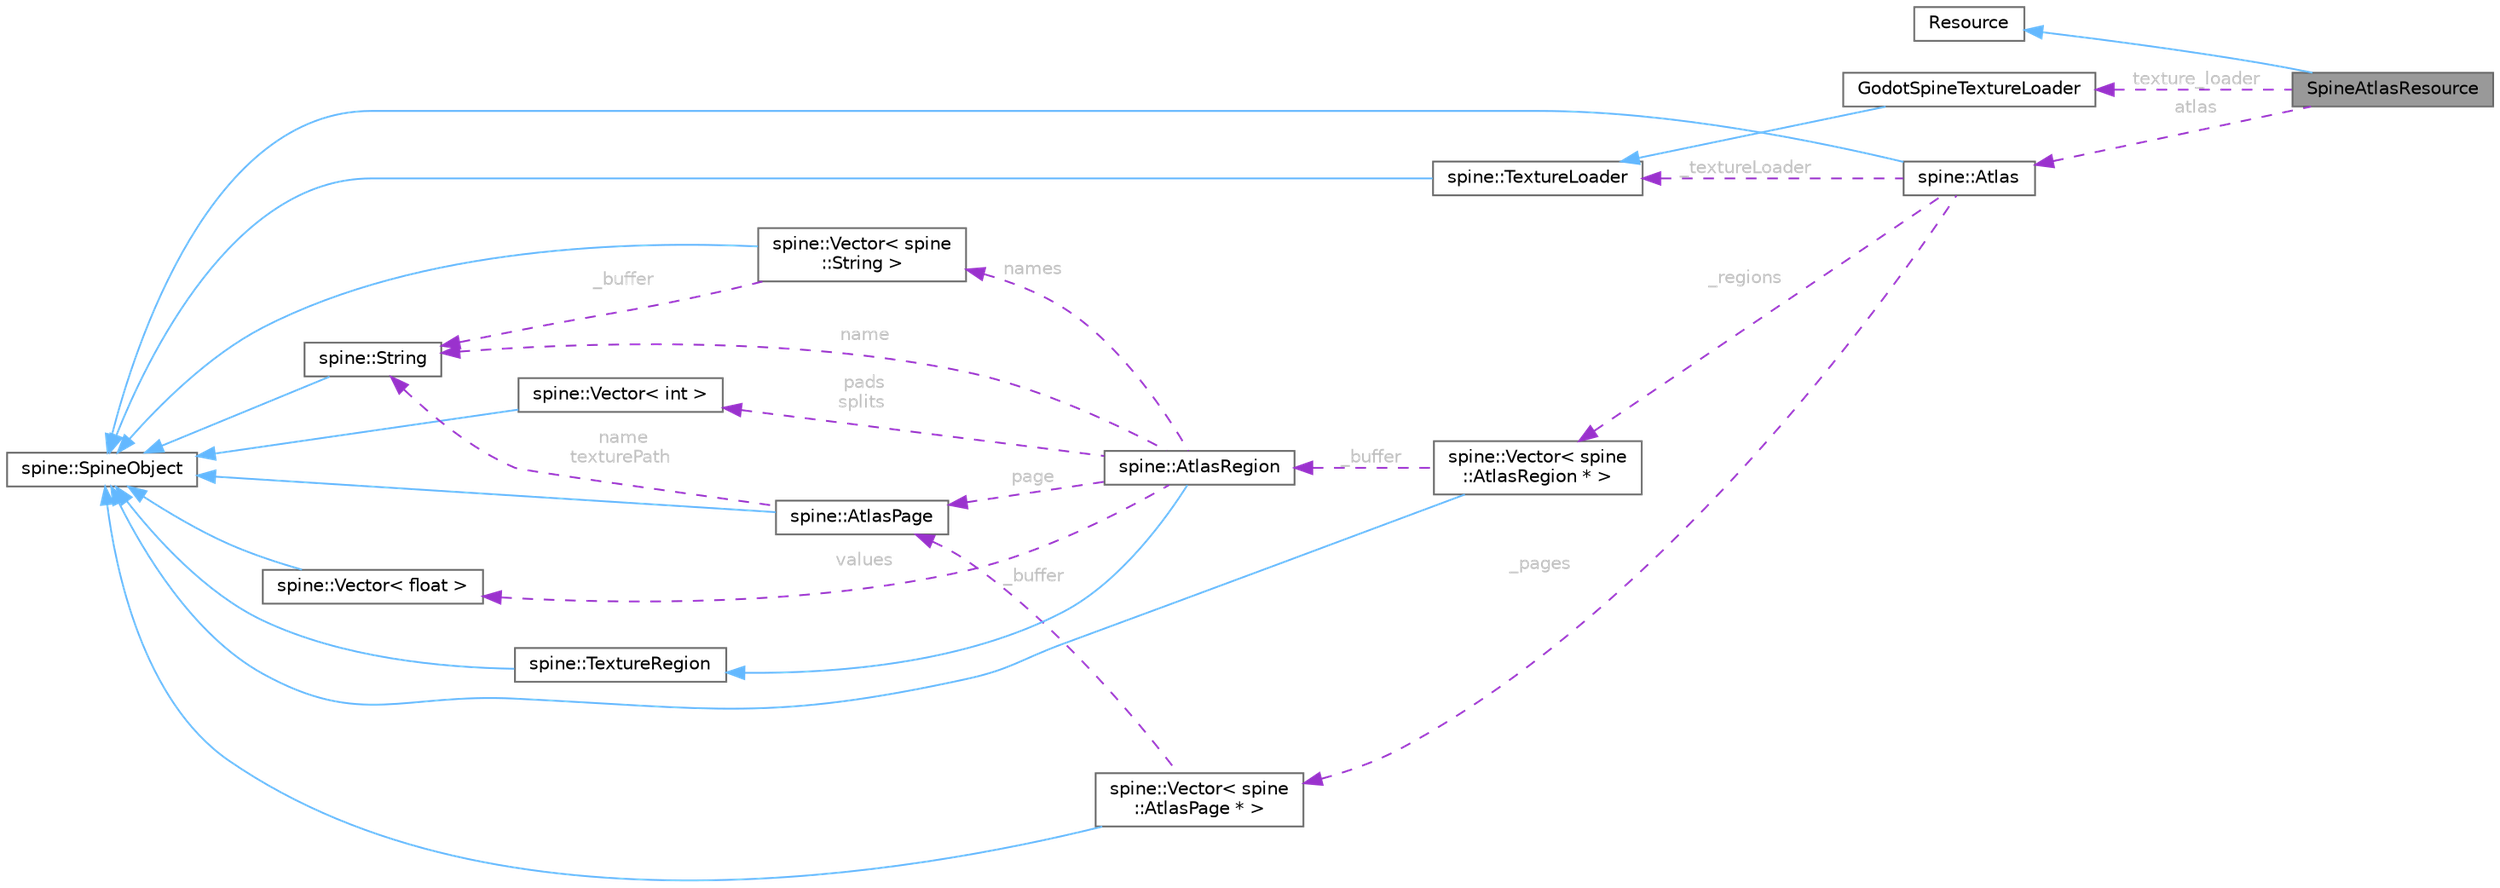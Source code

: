 digraph "SpineAtlasResource"
{
 // LATEX_PDF_SIZE
  bgcolor="transparent";
  edge [fontname=Helvetica,fontsize=10,labelfontname=Helvetica,labelfontsize=10];
  node [fontname=Helvetica,fontsize=10,shape=box,height=0.2,width=0.4];
  rankdir="LR";
  Node1 [id="Node000001",label="SpineAtlasResource",height=0.2,width=0.4,color="gray40", fillcolor="grey60", style="filled", fontcolor="black",tooltip=" "];
  Node2 -> Node1 [id="edge28_Node000001_Node000002",dir="back",color="steelblue1",style="solid",tooltip=" "];
  Node2 [id="Node000002",label="Resource",height=0.2,width=0.4,color="gray40", fillcolor="white", style="filled",URL="$structtag_resource.html",tooltip=" "];
  Node3 -> Node1 [id="edge29_Node000001_Node000003",dir="back",color="darkorchid3",style="dashed",tooltip=" ",label=" atlas",fontcolor="grey" ];
  Node3 [id="Node000003",label="spine::Atlas",height=0.2,width=0.4,color="gray40", fillcolor="white", style="filled",URL="$classspine_1_1_atlas.html",tooltip=" "];
  Node4 -> Node3 [id="edge30_Node000003_Node000004",dir="back",color="steelblue1",style="solid",tooltip=" "];
  Node4 [id="Node000004",label="spine::SpineObject",height=0.2,width=0.4,color="gray40", fillcolor="white", style="filled",URL="$classspine_1_1_spine_object.html",tooltip=" "];
  Node5 -> Node3 [id="edge31_Node000003_Node000005",dir="back",color="darkorchid3",style="dashed",tooltip=" ",label=" _pages",fontcolor="grey" ];
  Node5 [id="Node000005",label="spine::Vector\< spine\l::AtlasPage * \>",height=0.2,width=0.4,color="gray40", fillcolor="white", style="filled",URL="$classspine_1_1_vector.html",tooltip=" "];
  Node4 -> Node5 [id="edge32_Node000005_Node000004",dir="back",color="steelblue1",style="solid",tooltip=" "];
  Node6 -> Node5 [id="edge33_Node000005_Node000006",dir="back",color="darkorchid3",style="dashed",tooltip=" ",label=" _buffer",fontcolor="grey" ];
  Node6 [id="Node000006",label="spine::AtlasPage",height=0.2,width=0.4,color="gray40", fillcolor="white", style="filled",URL="$classspine_1_1_atlas_page.html",tooltip=" "];
  Node4 -> Node6 [id="edge34_Node000006_Node000004",dir="back",color="steelblue1",style="solid",tooltip=" "];
  Node7 -> Node6 [id="edge35_Node000006_Node000007",dir="back",color="darkorchid3",style="dashed",tooltip=" ",label=" name\ntexturePath",fontcolor="grey" ];
  Node7 [id="Node000007",label="spine::String",height=0.2,width=0.4,color="gray40", fillcolor="white", style="filled",URL="$classspine_1_1_string.html",tooltip=" "];
  Node4 -> Node7 [id="edge36_Node000007_Node000004",dir="back",color="steelblue1",style="solid",tooltip=" "];
  Node8 -> Node3 [id="edge37_Node000003_Node000008",dir="back",color="darkorchid3",style="dashed",tooltip=" ",label=" _regions",fontcolor="grey" ];
  Node8 [id="Node000008",label="spine::Vector\< spine\l::AtlasRegion * \>",height=0.2,width=0.4,color="gray40", fillcolor="white", style="filled",URL="$classspine_1_1_vector.html",tooltip=" "];
  Node4 -> Node8 [id="edge38_Node000008_Node000004",dir="back",color="steelblue1",style="solid",tooltip=" "];
  Node9 -> Node8 [id="edge39_Node000008_Node000009",dir="back",color="darkorchid3",style="dashed",tooltip=" ",label=" _buffer",fontcolor="grey" ];
  Node9 [id="Node000009",label="spine::AtlasRegion",height=0.2,width=0.4,color="gray40", fillcolor="white", style="filled",URL="$classspine_1_1_atlas_region.html",tooltip=" "];
  Node10 -> Node9 [id="edge40_Node000009_Node000010",dir="back",color="steelblue1",style="solid",tooltip=" "];
  Node10 [id="Node000010",label="spine::TextureRegion",height=0.2,width=0.4,color="gray40", fillcolor="white", style="filled",URL="$classspine_1_1_texture_region.html",tooltip=" "];
  Node4 -> Node10 [id="edge41_Node000010_Node000004",dir="back",color="steelblue1",style="solid",tooltip=" "];
  Node6 -> Node9 [id="edge42_Node000009_Node000006",dir="back",color="darkorchid3",style="dashed",tooltip=" ",label=" page",fontcolor="grey" ];
  Node7 -> Node9 [id="edge43_Node000009_Node000007",dir="back",color="darkorchid3",style="dashed",tooltip=" ",label=" name",fontcolor="grey" ];
  Node11 -> Node9 [id="edge44_Node000009_Node000011",dir="back",color="darkorchid3",style="dashed",tooltip=" ",label=" pads\nsplits",fontcolor="grey" ];
  Node11 [id="Node000011",label="spine::Vector\< int \>",height=0.2,width=0.4,color="gray40", fillcolor="white", style="filled",URL="$classspine_1_1_vector.html",tooltip=" "];
  Node4 -> Node11 [id="edge45_Node000011_Node000004",dir="back",color="steelblue1",style="solid",tooltip=" "];
  Node12 -> Node9 [id="edge46_Node000009_Node000012",dir="back",color="darkorchid3",style="dashed",tooltip=" ",label=" names",fontcolor="grey" ];
  Node12 [id="Node000012",label="spine::Vector\< spine\l::String \>",height=0.2,width=0.4,color="gray40", fillcolor="white", style="filled",URL="$classspine_1_1_vector.html",tooltip=" "];
  Node4 -> Node12 [id="edge47_Node000012_Node000004",dir="back",color="steelblue1",style="solid",tooltip=" "];
  Node7 -> Node12 [id="edge48_Node000012_Node000007",dir="back",color="darkorchid3",style="dashed",tooltip=" ",label=" _buffer",fontcolor="grey" ];
  Node13 -> Node9 [id="edge49_Node000009_Node000013",dir="back",color="darkorchid3",style="dashed",tooltip=" ",label=" values",fontcolor="grey" ];
  Node13 [id="Node000013",label="spine::Vector\< float \>",height=0.2,width=0.4,color="gray40", fillcolor="white", style="filled",URL="$classspine_1_1_vector.html",tooltip=" "];
  Node4 -> Node13 [id="edge50_Node000013_Node000004",dir="back",color="steelblue1",style="solid",tooltip=" "];
  Node14 -> Node3 [id="edge51_Node000003_Node000014",dir="back",color="darkorchid3",style="dashed",tooltip=" ",label=" _textureLoader",fontcolor="grey" ];
  Node14 [id="Node000014",label="spine::TextureLoader",height=0.2,width=0.4,color="gray40", fillcolor="white", style="filled",URL="$classspine_1_1_texture_loader.html",tooltip=" "];
  Node4 -> Node14 [id="edge52_Node000014_Node000004",dir="back",color="steelblue1",style="solid",tooltip=" "];
  Node15 -> Node1 [id="edge53_Node000001_Node000015",dir="back",color="darkorchid3",style="dashed",tooltip=" ",label=" texture_loader",fontcolor="grey" ];
  Node15 [id="Node000015",label="GodotSpineTextureLoader",height=0.2,width=0.4,color="gray40", fillcolor="white", style="filled",URL="$class_godot_spine_texture_loader.html",tooltip=" "];
  Node14 -> Node15 [id="edge54_Node000015_Node000014",dir="back",color="steelblue1",style="solid",tooltip=" "];
}
